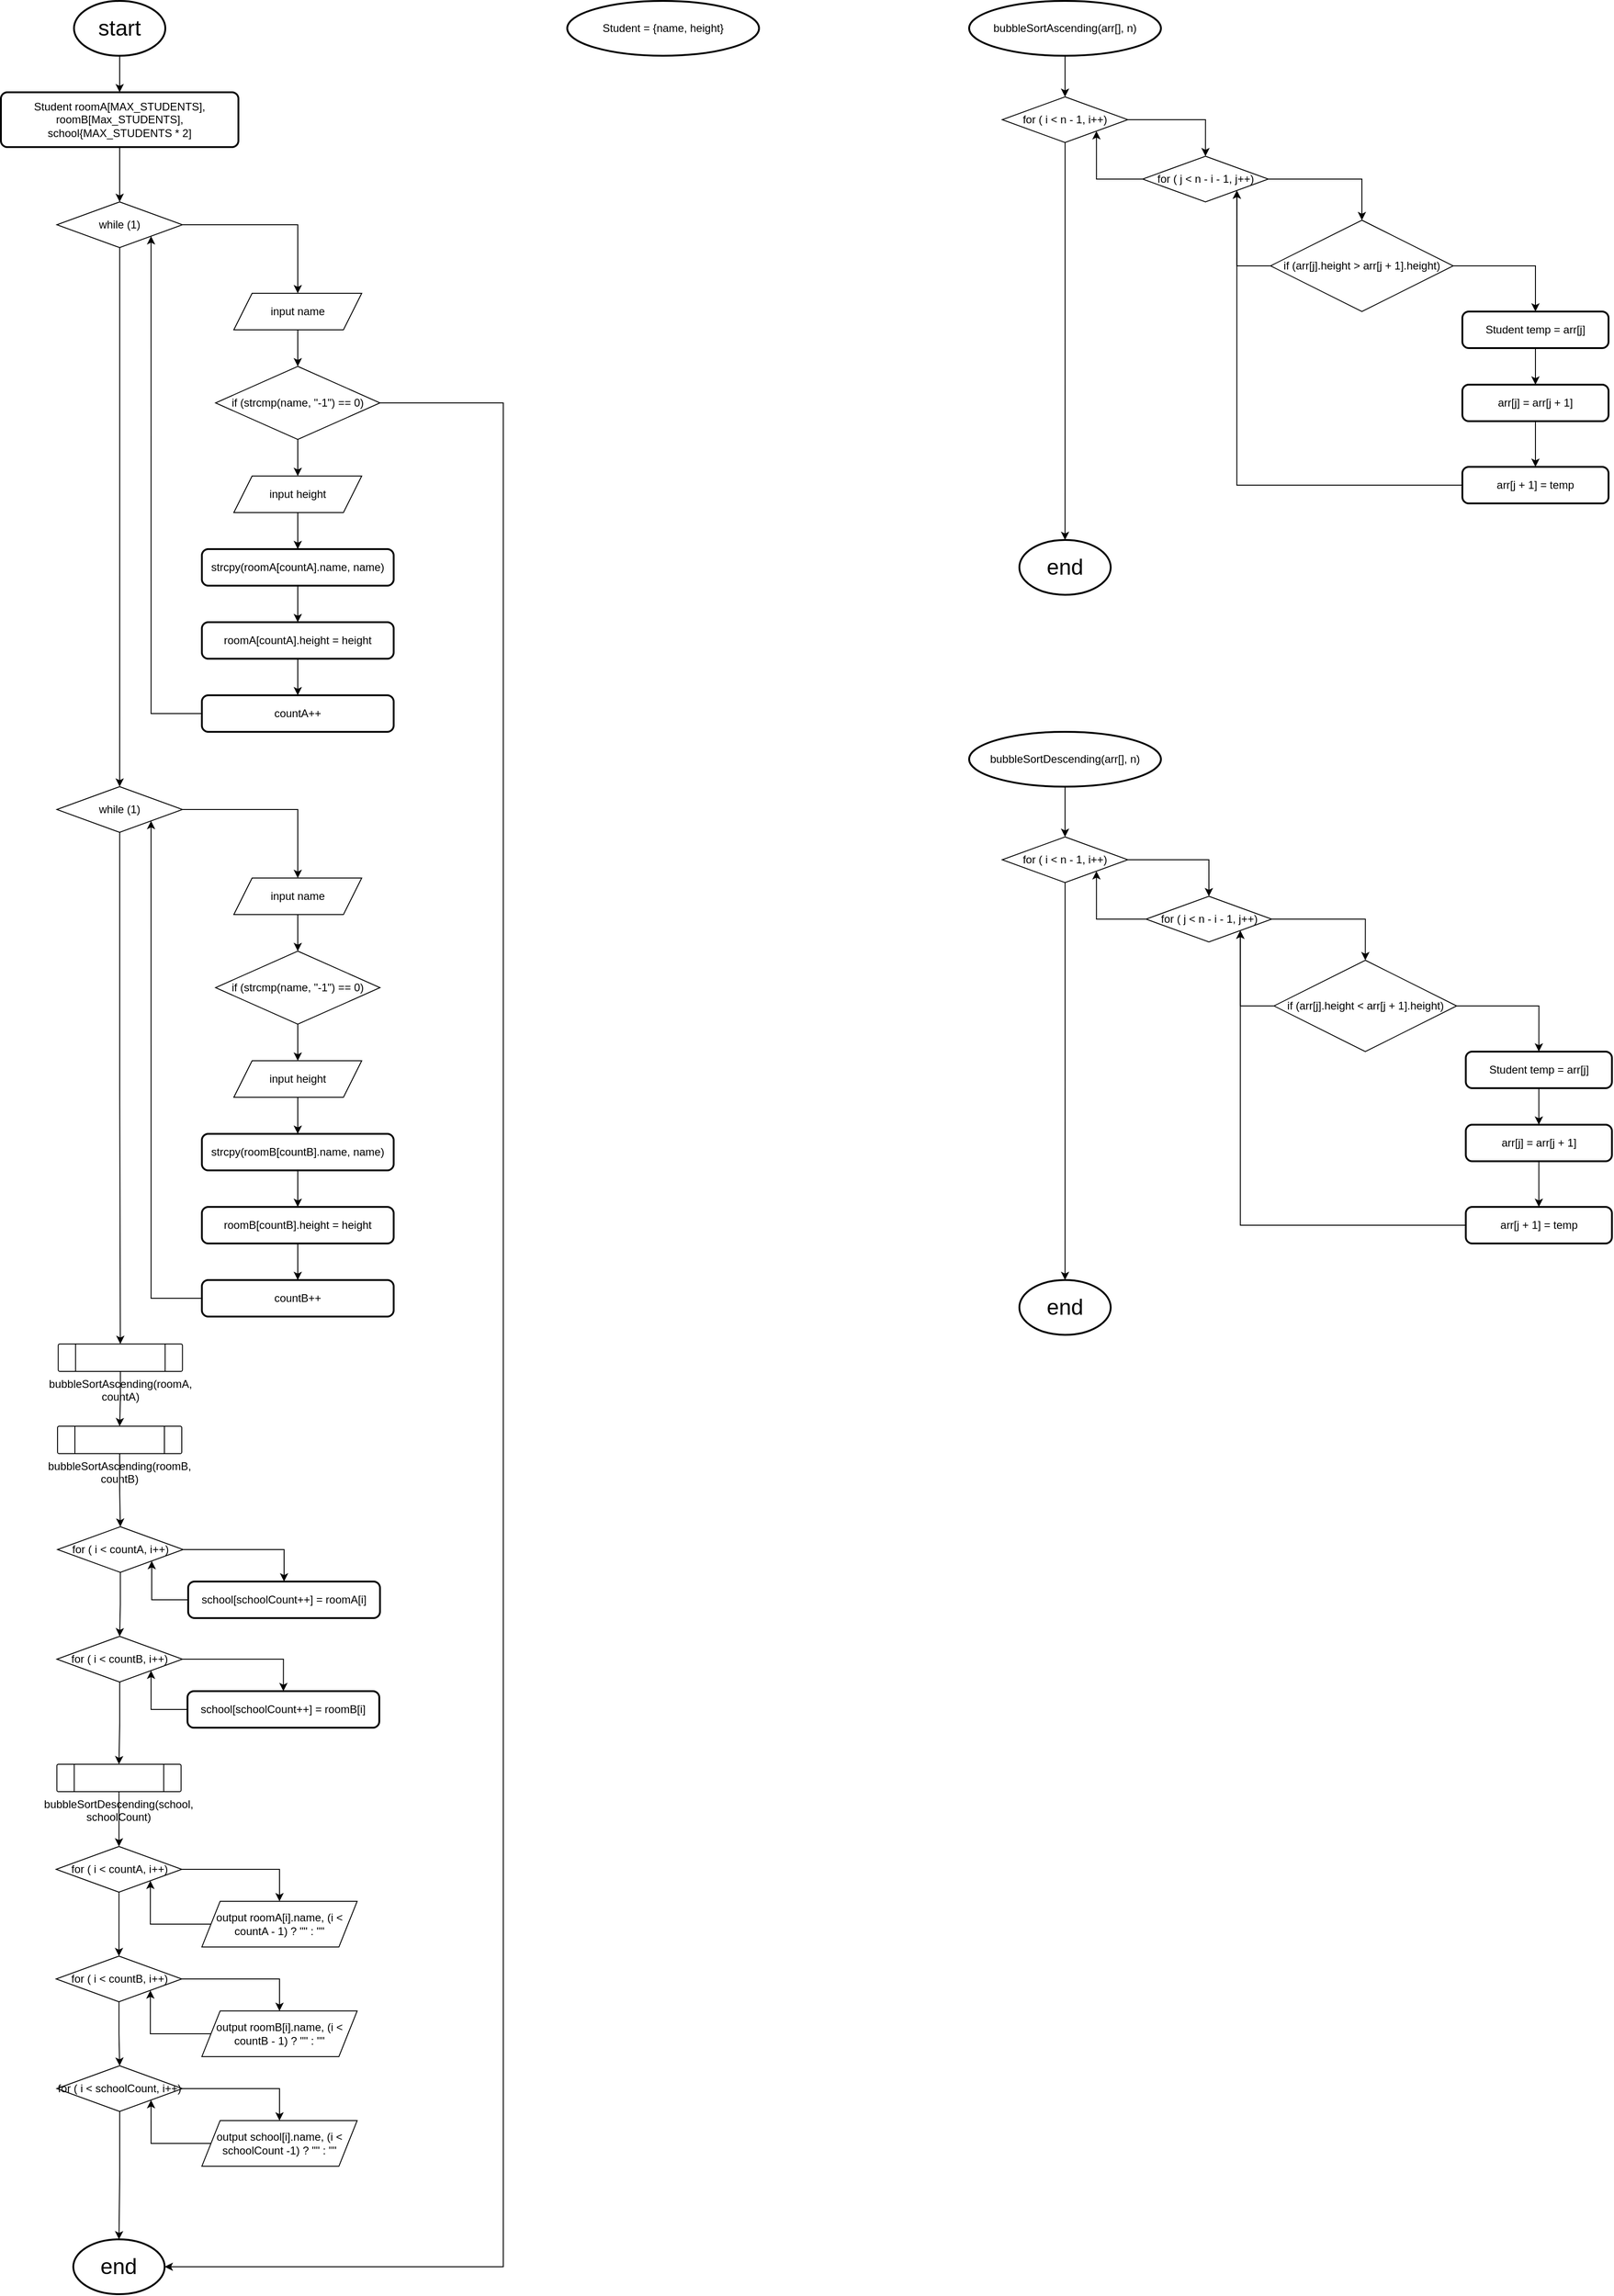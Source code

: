 <mxfile version="25.0.3">
  <diagram name="Page-1" id="e-1uOjH1ZH8L-rrDf909">
    <mxGraphModel dx="5630" dy="2487" grid="1" gridSize="10" guides="1" tooltips="1" connect="1" arrows="1" fold="1" page="1" pageScale="1" pageWidth="850" pageHeight="1100" math="0" shadow="0">
      <root>
        <mxCell id="0" />
        <mxCell id="1" parent="0" />
        <mxCell id="eVe0wjIkxOfyltBJTPAA-80" style="edgeStyle=orthogonalEdgeStyle;rounded=0;orthogonalLoop=1;jettySize=auto;html=1;entryX=0.5;entryY=0;entryDx=0;entryDy=0;" edge="1" parent="1" source="eVe0wjIkxOfyltBJTPAA-1" target="eVe0wjIkxOfyltBJTPAA-77">
          <mxGeometry relative="1" as="geometry" />
        </mxCell>
        <mxCell id="eVe0wjIkxOfyltBJTPAA-1" value="bubbleSortAscending(arr[], n)" style="strokeWidth=2;html=1;shape=mxgraph.flowchart.start_1;whiteSpace=wrap;" vertex="1" parent="1">
          <mxGeometry x="280" y="60" width="210" height="60" as="geometry" />
        </mxCell>
        <mxCell id="eVe0wjIkxOfyltBJTPAA-111" style="edgeStyle=orthogonalEdgeStyle;rounded=0;orthogonalLoop=1;jettySize=auto;html=1;entryX=0.5;entryY=0;entryDx=0;entryDy=0;" edge="1" parent="1" source="eVe0wjIkxOfyltBJTPAA-3" target="eVe0wjIkxOfyltBJTPAA-96">
          <mxGeometry relative="1" as="geometry" />
        </mxCell>
        <mxCell id="eVe0wjIkxOfyltBJTPAA-3" value="&lt;span style=&quot;text-align: left;&quot;&gt;bubbleSortDescending&lt;/span&gt;(arr[], n)" style="strokeWidth=2;html=1;shape=mxgraph.flowchart.start_1;whiteSpace=wrap;" vertex="1" parent="1">
          <mxGeometry x="280" y="860" width="210" height="60" as="geometry" />
        </mxCell>
        <mxCell id="eVe0wjIkxOfyltBJTPAA-4" value="Student = {name, height}" style="strokeWidth=2;html=1;shape=mxgraph.flowchart.start_1;whiteSpace=wrap;" vertex="1" parent="1">
          <mxGeometry x="-160" y="60" width="210" height="60" as="geometry" />
        </mxCell>
        <mxCell id="eVe0wjIkxOfyltBJTPAA-10" style="edgeStyle=orthogonalEdgeStyle;rounded=0;orthogonalLoop=1;jettySize=auto;html=1;" edge="1" parent="1" source="eVe0wjIkxOfyltBJTPAA-5" target="eVe0wjIkxOfyltBJTPAA-7">
          <mxGeometry relative="1" as="geometry" />
        </mxCell>
        <mxCell id="eVe0wjIkxOfyltBJTPAA-5" value="&lt;font style=&quot;font-size: 24px;&quot;&gt;start&lt;/font&gt;" style="strokeWidth=2;html=1;shape=mxgraph.flowchart.start_1;whiteSpace=wrap;" vertex="1" parent="1">
          <mxGeometry x="-700" y="60" width="100" height="60" as="geometry" />
        </mxCell>
        <mxCell id="eVe0wjIkxOfyltBJTPAA-6" value="&lt;font style=&quot;font-size: 24px;&quot;&gt;end&lt;/font&gt;" style="strokeWidth=2;html=1;shape=mxgraph.flowchart.start_1;whiteSpace=wrap;" vertex="1" parent="1">
          <mxGeometry x="-700.75" y="2510" width="100" height="60" as="geometry" />
        </mxCell>
        <mxCell id="eVe0wjIkxOfyltBJTPAA-11" style="edgeStyle=orthogonalEdgeStyle;rounded=0;orthogonalLoop=1;jettySize=auto;html=1;entryX=0.5;entryY=0;entryDx=0;entryDy=0;" edge="1" parent="1" source="eVe0wjIkxOfyltBJTPAA-7" target="eVe0wjIkxOfyltBJTPAA-8">
          <mxGeometry relative="1" as="geometry" />
        </mxCell>
        <mxCell id="eVe0wjIkxOfyltBJTPAA-7" value="Student roomA[MAX_STUDENTS], roomB[Max_STUDENTS], school{MAX_STUDENTS * 2]" style="rounded=1;whiteSpace=wrap;html=1;absoluteArcSize=1;arcSize=14;strokeWidth=2;" vertex="1" parent="1">
          <mxGeometry x="-780" y="160" width="260" height="60" as="geometry" />
        </mxCell>
        <mxCell id="eVe0wjIkxOfyltBJTPAA-12" style="edgeStyle=orthogonalEdgeStyle;rounded=0;orthogonalLoop=1;jettySize=auto;html=1;entryX=0.5;entryY=0;entryDx=0;entryDy=0;" edge="1" parent="1" source="eVe0wjIkxOfyltBJTPAA-8" target="eVe0wjIkxOfyltBJTPAA-9">
          <mxGeometry relative="1" as="geometry" />
        </mxCell>
        <mxCell id="eVe0wjIkxOfyltBJTPAA-39" style="edgeStyle=orthogonalEdgeStyle;rounded=0;orthogonalLoop=1;jettySize=auto;html=1;entryX=0.5;entryY=0;entryDx=0;entryDy=0;" edge="1" parent="1" source="eVe0wjIkxOfyltBJTPAA-8" target="eVe0wjIkxOfyltBJTPAA-26">
          <mxGeometry relative="1" as="geometry" />
        </mxCell>
        <mxCell id="eVe0wjIkxOfyltBJTPAA-8" value="while (1)" style="rhombus;whiteSpace=wrap;html=1;" vertex="1" parent="1">
          <mxGeometry x="-718.75" y="280" width="137.5" height="50" as="geometry" />
        </mxCell>
        <mxCell id="eVe0wjIkxOfyltBJTPAA-14" style="edgeStyle=orthogonalEdgeStyle;rounded=0;orthogonalLoop=1;jettySize=auto;html=1;entryX=0.5;entryY=0;entryDx=0;entryDy=0;" edge="1" parent="1" source="eVe0wjIkxOfyltBJTPAA-9" target="eVe0wjIkxOfyltBJTPAA-13">
          <mxGeometry relative="1" as="geometry" />
        </mxCell>
        <mxCell id="eVe0wjIkxOfyltBJTPAA-9" value="input name" style="shape=parallelogram;perimeter=parallelogramPerimeter;whiteSpace=wrap;html=1;fixedSize=1;" vertex="1" parent="1">
          <mxGeometry x="-525" y="380" width="140" height="40" as="geometry" />
        </mxCell>
        <mxCell id="eVe0wjIkxOfyltBJTPAA-16" style="edgeStyle=orthogonalEdgeStyle;rounded=0;orthogonalLoop=1;jettySize=auto;html=1;entryX=0.5;entryY=0;entryDx=0;entryDy=0;" edge="1" parent="1" source="eVe0wjIkxOfyltBJTPAA-13" target="eVe0wjIkxOfyltBJTPAA-15">
          <mxGeometry relative="1" as="geometry" />
        </mxCell>
        <mxCell id="eVe0wjIkxOfyltBJTPAA-13" value="if (strcmp(name, &quot;-1&quot;) == 0)" style="rhombus;whiteSpace=wrap;html=1;" vertex="1" parent="1">
          <mxGeometry x="-545" y="460" width="180" height="80" as="geometry" />
        </mxCell>
        <mxCell id="eVe0wjIkxOfyltBJTPAA-18" style="edgeStyle=orthogonalEdgeStyle;rounded=0;orthogonalLoop=1;jettySize=auto;html=1;entryX=0.5;entryY=0;entryDx=0;entryDy=0;" edge="1" parent="1" source="eVe0wjIkxOfyltBJTPAA-15" target="eVe0wjIkxOfyltBJTPAA-17">
          <mxGeometry relative="1" as="geometry" />
        </mxCell>
        <mxCell id="eVe0wjIkxOfyltBJTPAA-15" value="input height" style="shape=parallelogram;perimeter=parallelogramPerimeter;whiteSpace=wrap;html=1;fixedSize=1;" vertex="1" parent="1">
          <mxGeometry x="-525" y="580" width="140" height="40" as="geometry" />
        </mxCell>
        <mxCell id="eVe0wjIkxOfyltBJTPAA-21" style="edgeStyle=orthogonalEdgeStyle;rounded=0;orthogonalLoop=1;jettySize=auto;html=1;entryX=0.5;entryY=0;entryDx=0;entryDy=0;" edge="1" parent="1" source="eVe0wjIkxOfyltBJTPAA-17" target="eVe0wjIkxOfyltBJTPAA-19">
          <mxGeometry relative="1" as="geometry" />
        </mxCell>
        <mxCell id="eVe0wjIkxOfyltBJTPAA-17" value="strcpy(roomA[countA].name, name)" style="rounded=1;whiteSpace=wrap;html=1;absoluteArcSize=1;arcSize=14;strokeWidth=2;" vertex="1" parent="1">
          <mxGeometry x="-560" y="660" width="210" height="40" as="geometry" />
        </mxCell>
        <mxCell id="eVe0wjIkxOfyltBJTPAA-22" style="edgeStyle=orthogonalEdgeStyle;rounded=0;orthogonalLoop=1;jettySize=auto;html=1;entryX=0.5;entryY=0;entryDx=0;entryDy=0;" edge="1" parent="1" source="eVe0wjIkxOfyltBJTPAA-19" target="eVe0wjIkxOfyltBJTPAA-20">
          <mxGeometry relative="1" as="geometry" />
        </mxCell>
        <mxCell id="eVe0wjIkxOfyltBJTPAA-19" value="roomA[countA].height = height" style="rounded=1;whiteSpace=wrap;html=1;absoluteArcSize=1;arcSize=14;strokeWidth=2;" vertex="1" parent="1">
          <mxGeometry x="-560" y="740" width="210" height="40" as="geometry" />
        </mxCell>
        <mxCell id="eVe0wjIkxOfyltBJTPAA-23" style="edgeStyle=orthogonalEdgeStyle;rounded=0;orthogonalLoop=1;jettySize=auto;html=1;entryX=1;entryY=1;entryDx=0;entryDy=0;" edge="1" parent="1" source="eVe0wjIkxOfyltBJTPAA-20" target="eVe0wjIkxOfyltBJTPAA-8">
          <mxGeometry relative="1" as="geometry" />
        </mxCell>
        <mxCell id="eVe0wjIkxOfyltBJTPAA-20" value="countA++" style="rounded=1;whiteSpace=wrap;html=1;absoluteArcSize=1;arcSize=14;strokeWidth=2;" vertex="1" parent="1">
          <mxGeometry x="-560" y="820" width="210" height="40" as="geometry" />
        </mxCell>
        <mxCell id="eVe0wjIkxOfyltBJTPAA-24" style="edgeStyle=orthogonalEdgeStyle;rounded=0;orthogonalLoop=1;jettySize=auto;html=1;entryX=1;entryY=0.5;entryDx=0;entryDy=0;entryPerimeter=0;exitX=1;exitY=0.5;exitDx=0;exitDy=0;" edge="1" parent="1" source="eVe0wjIkxOfyltBJTPAA-13" target="eVe0wjIkxOfyltBJTPAA-6">
          <mxGeometry relative="1" as="geometry">
            <Array as="points">
              <mxPoint x="-230" y="500" />
              <mxPoint x="-230" y="2540" />
            </Array>
          </mxGeometry>
        </mxCell>
        <mxCell id="eVe0wjIkxOfyltBJTPAA-25" style="edgeStyle=orthogonalEdgeStyle;rounded=0;orthogonalLoop=1;jettySize=auto;html=1;entryX=0.5;entryY=0;entryDx=0;entryDy=0;" edge="1" parent="1" source="eVe0wjIkxOfyltBJTPAA-26" target="eVe0wjIkxOfyltBJTPAA-28">
          <mxGeometry relative="1" as="geometry" />
        </mxCell>
        <mxCell id="eVe0wjIkxOfyltBJTPAA-42" style="edgeStyle=orthogonalEdgeStyle;rounded=0;orthogonalLoop=1;jettySize=auto;html=1;entryX=0.5;entryY=0;entryDx=0;entryDy=0;" edge="1" parent="1" source="eVe0wjIkxOfyltBJTPAA-26" target="eVe0wjIkxOfyltBJTPAA-41">
          <mxGeometry relative="1" as="geometry" />
        </mxCell>
        <mxCell id="eVe0wjIkxOfyltBJTPAA-26" value="while (1)" style="rhombus;whiteSpace=wrap;html=1;" vertex="1" parent="1">
          <mxGeometry x="-718.75" y="920" width="137.5" height="50" as="geometry" />
        </mxCell>
        <mxCell id="eVe0wjIkxOfyltBJTPAA-27" style="edgeStyle=orthogonalEdgeStyle;rounded=0;orthogonalLoop=1;jettySize=auto;html=1;entryX=0.5;entryY=0;entryDx=0;entryDy=0;" edge="1" parent="1" source="eVe0wjIkxOfyltBJTPAA-28" target="eVe0wjIkxOfyltBJTPAA-30">
          <mxGeometry relative="1" as="geometry" />
        </mxCell>
        <mxCell id="eVe0wjIkxOfyltBJTPAA-28" value="input name" style="shape=parallelogram;perimeter=parallelogramPerimeter;whiteSpace=wrap;html=1;fixedSize=1;" vertex="1" parent="1">
          <mxGeometry x="-525" y="1020" width="140" height="40" as="geometry" />
        </mxCell>
        <mxCell id="eVe0wjIkxOfyltBJTPAA-29" style="edgeStyle=orthogonalEdgeStyle;rounded=0;orthogonalLoop=1;jettySize=auto;html=1;entryX=0.5;entryY=0;entryDx=0;entryDy=0;" edge="1" parent="1" source="eVe0wjIkxOfyltBJTPAA-30" target="eVe0wjIkxOfyltBJTPAA-32">
          <mxGeometry relative="1" as="geometry" />
        </mxCell>
        <mxCell id="eVe0wjIkxOfyltBJTPAA-30" value="if (strcmp(name, &quot;-1&quot;) == 0)" style="rhombus;whiteSpace=wrap;html=1;" vertex="1" parent="1">
          <mxGeometry x="-545" y="1100" width="180" height="80" as="geometry" />
        </mxCell>
        <mxCell id="eVe0wjIkxOfyltBJTPAA-31" style="edgeStyle=orthogonalEdgeStyle;rounded=0;orthogonalLoop=1;jettySize=auto;html=1;entryX=0.5;entryY=0;entryDx=0;entryDy=0;" edge="1" parent="1" source="eVe0wjIkxOfyltBJTPAA-32" target="eVe0wjIkxOfyltBJTPAA-34">
          <mxGeometry relative="1" as="geometry" />
        </mxCell>
        <mxCell id="eVe0wjIkxOfyltBJTPAA-32" value="input height" style="shape=parallelogram;perimeter=parallelogramPerimeter;whiteSpace=wrap;html=1;fixedSize=1;" vertex="1" parent="1">
          <mxGeometry x="-525" y="1220" width="140" height="40" as="geometry" />
        </mxCell>
        <mxCell id="eVe0wjIkxOfyltBJTPAA-33" style="edgeStyle=orthogonalEdgeStyle;rounded=0;orthogonalLoop=1;jettySize=auto;html=1;entryX=0.5;entryY=0;entryDx=0;entryDy=0;" edge="1" parent="1" source="eVe0wjIkxOfyltBJTPAA-34" target="eVe0wjIkxOfyltBJTPAA-36">
          <mxGeometry relative="1" as="geometry" />
        </mxCell>
        <mxCell id="eVe0wjIkxOfyltBJTPAA-34" value="strcpy(roomB[countB].name, name)" style="rounded=1;whiteSpace=wrap;html=1;absoluteArcSize=1;arcSize=14;strokeWidth=2;" vertex="1" parent="1">
          <mxGeometry x="-560" y="1300" width="210" height="40" as="geometry" />
        </mxCell>
        <mxCell id="eVe0wjIkxOfyltBJTPAA-35" style="edgeStyle=orthogonalEdgeStyle;rounded=0;orthogonalLoop=1;jettySize=auto;html=1;entryX=0.5;entryY=0;entryDx=0;entryDy=0;" edge="1" parent="1" source="eVe0wjIkxOfyltBJTPAA-36" target="eVe0wjIkxOfyltBJTPAA-38">
          <mxGeometry relative="1" as="geometry" />
        </mxCell>
        <mxCell id="eVe0wjIkxOfyltBJTPAA-36" value="roomB[countB].height = height" style="rounded=1;whiteSpace=wrap;html=1;absoluteArcSize=1;arcSize=14;strokeWidth=2;" vertex="1" parent="1">
          <mxGeometry x="-560" y="1380" width="210" height="40" as="geometry" />
        </mxCell>
        <mxCell id="eVe0wjIkxOfyltBJTPAA-37" style="edgeStyle=orthogonalEdgeStyle;rounded=0;orthogonalLoop=1;jettySize=auto;html=1;entryX=1;entryY=1;entryDx=0;entryDy=0;" edge="1" parent="1" source="eVe0wjIkxOfyltBJTPAA-38" target="eVe0wjIkxOfyltBJTPAA-26">
          <mxGeometry relative="1" as="geometry" />
        </mxCell>
        <mxCell id="eVe0wjIkxOfyltBJTPAA-38" value="countB++" style="rounded=1;whiteSpace=wrap;html=1;absoluteArcSize=1;arcSize=14;strokeWidth=2;" vertex="1" parent="1">
          <mxGeometry x="-560" y="1460" width="210" height="40" as="geometry" />
        </mxCell>
        <mxCell id="eVe0wjIkxOfyltBJTPAA-45" style="edgeStyle=orthogonalEdgeStyle;rounded=0;orthogonalLoop=1;jettySize=auto;html=1;entryX=0.5;entryY=0;entryDx=0;entryDy=0;" edge="1" parent="1" source="eVe0wjIkxOfyltBJTPAA-41" target="eVe0wjIkxOfyltBJTPAA-44">
          <mxGeometry relative="1" as="geometry" />
        </mxCell>
        <mxCell id="eVe0wjIkxOfyltBJTPAA-41" value="bubbleSortAscending(roomA, countA)" style="verticalLabelPosition=bottom;verticalAlign=top;html=1;shape=process;whiteSpace=wrap;rounded=1;size=0.14;arcSize=6;" vertex="1" parent="1">
          <mxGeometry x="-717.25" y="1530" width="136" height="30" as="geometry" />
        </mxCell>
        <mxCell id="eVe0wjIkxOfyltBJTPAA-49" style="edgeStyle=orthogonalEdgeStyle;rounded=0;orthogonalLoop=1;jettySize=auto;html=1;entryX=0.5;entryY=0;entryDx=0;entryDy=0;" edge="1" parent="1" source="eVe0wjIkxOfyltBJTPAA-44" target="eVe0wjIkxOfyltBJTPAA-47">
          <mxGeometry relative="1" as="geometry" />
        </mxCell>
        <mxCell id="eVe0wjIkxOfyltBJTPAA-44" value="bubbleSortAscending(roomB, countB)" style="verticalLabelPosition=bottom;verticalAlign=top;html=1;shape=process;whiteSpace=wrap;rounded=1;size=0.14;arcSize=6;" vertex="1" parent="1">
          <mxGeometry x="-718" y="1620" width="136" height="30" as="geometry" />
        </mxCell>
        <mxCell id="eVe0wjIkxOfyltBJTPAA-50" style="edgeStyle=orthogonalEdgeStyle;rounded=0;orthogonalLoop=1;jettySize=auto;html=1;entryX=0.5;entryY=0;entryDx=0;entryDy=0;" edge="1" parent="1" source="eVe0wjIkxOfyltBJTPAA-47" target="eVe0wjIkxOfyltBJTPAA-48">
          <mxGeometry relative="1" as="geometry" />
        </mxCell>
        <mxCell id="eVe0wjIkxOfyltBJTPAA-54" style="edgeStyle=orthogonalEdgeStyle;rounded=0;orthogonalLoop=1;jettySize=auto;html=1;entryX=0.5;entryY=0;entryDx=0;entryDy=0;" edge="1" parent="1" source="eVe0wjIkxOfyltBJTPAA-47" target="eVe0wjIkxOfyltBJTPAA-52">
          <mxGeometry relative="1" as="geometry" />
        </mxCell>
        <mxCell id="eVe0wjIkxOfyltBJTPAA-47" value="for ( i &amp;lt; countA, i++)" style="rhombus;whiteSpace=wrap;html=1;" vertex="1" parent="1">
          <mxGeometry x="-718" y="1730" width="137.5" height="50" as="geometry" />
        </mxCell>
        <mxCell id="eVe0wjIkxOfyltBJTPAA-51" style="edgeStyle=orthogonalEdgeStyle;rounded=0;orthogonalLoop=1;jettySize=auto;html=1;entryX=1;entryY=1;entryDx=0;entryDy=0;" edge="1" parent="1" source="eVe0wjIkxOfyltBJTPAA-48" target="eVe0wjIkxOfyltBJTPAA-47">
          <mxGeometry relative="1" as="geometry" />
        </mxCell>
        <mxCell id="eVe0wjIkxOfyltBJTPAA-48" value="school[schoolCount++] = roomA[i]" style="rounded=1;whiteSpace=wrap;html=1;absoluteArcSize=1;arcSize=14;strokeWidth=2;" vertex="1" parent="1">
          <mxGeometry x="-575" y="1790" width="210" height="40" as="geometry" />
        </mxCell>
        <mxCell id="eVe0wjIkxOfyltBJTPAA-55" style="edgeStyle=orthogonalEdgeStyle;rounded=0;orthogonalLoop=1;jettySize=auto;html=1;entryX=0.5;entryY=0;entryDx=0;entryDy=0;" edge="1" parent="1" source="eVe0wjIkxOfyltBJTPAA-52" target="eVe0wjIkxOfyltBJTPAA-53">
          <mxGeometry relative="1" as="geometry" />
        </mxCell>
        <mxCell id="eVe0wjIkxOfyltBJTPAA-58" style="edgeStyle=orthogonalEdgeStyle;rounded=0;orthogonalLoop=1;jettySize=auto;html=1;entryX=0.5;entryY=0;entryDx=0;entryDy=0;" edge="1" parent="1" source="eVe0wjIkxOfyltBJTPAA-52" target="eVe0wjIkxOfyltBJTPAA-57">
          <mxGeometry relative="1" as="geometry" />
        </mxCell>
        <mxCell id="eVe0wjIkxOfyltBJTPAA-52" value="for ( i &amp;lt; countB, i++)" style="rhombus;whiteSpace=wrap;html=1;" vertex="1" parent="1">
          <mxGeometry x="-718.75" y="1850" width="137.5" height="50" as="geometry" />
        </mxCell>
        <mxCell id="eVe0wjIkxOfyltBJTPAA-56" style="edgeStyle=orthogonalEdgeStyle;rounded=0;orthogonalLoop=1;jettySize=auto;html=1;entryX=1;entryY=1;entryDx=0;entryDy=0;" edge="1" parent="1" source="eVe0wjIkxOfyltBJTPAA-53" target="eVe0wjIkxOfyltBJTPAA-52">
          <mxGeometry relative="1" as="geometry" />
        </mxCell>
        <mxCell id="eVe0wjIkxOfyltBJTPAA-53" value="school[schoolCount++] = roomB[i]" style="rounded=1;whiteSpace=wrap;html=1;absoluteArcSize=1;arcSize=14;strokeWidth=2;" vertex="1" parent="1">
          <mxGeometry x="-575.75" y="1910" width="210" height="40" as="geometry" />
        </mxCell>
        <mxCell id="eVe0wjIkxOfyltBJTPAA-62" style="edgeStyle=orthogonalEdgeStyle;rounded=0;orthogonalLoop=1;jettySize=auto;html=1;entryX=0.5;entryY=0;entryDx=0;entryDy=0;" edge="1" parent="1" source="eVe0wjIkxOfyltBJTPAA-57" target="eVe0wjIkxOfyltBJTPAA-61">
          <mxGeometry relative="1" as="geometry" />
        </mxCell>
        <mxCell id="eVe0wjIkxOfyltBJTPAA-57" value="bubbleSortDescending(school, schoolCount)" style="verticalLabelPosition=bottom;verticalAlign=top;html=1;shape=process;whiteSpace=wrap;rounded=1;size=0.14;arcSize=6;" vertex="1" parent="1">
          <mxGeometry x="-718.75" y="1990" width="136" height="30" as="geometry" />
        </mxCell>
        <mxCell id="eVe0wjIkxOfyltBJTPAA-65" style="edgeStyle=orthogonalEdgeStyle;rounded=0;orthogonalLoop=1;jettySize=auto;html=1;entryX=0.5;entryY=0;entryDx=0;entryDy=0;" edge="1" parent="1" source="eVe0wjIkxOfyltBJTPAA-61" target="eVe0wjIkxOfyltBJTPAA-63">
          <mxGeometry relative="1" as="geometry" />
        </mxCell>
        <mxCell id="eVe0wjIkxOfyltBJTPAA-69" style="edgeStyle=orthogonalEdgeStyle;rounded=0;orthogonalLoop=1;jettySize=auto;html=1;entryX=0.5;entryY=0;entryDx=0;entryDy=0;" edge="1" parent="1" source="eVe0wjIkxOfyltBJTPAA-61" target="eVe0wjIkxOfyltBJTPAA-68">
          <mxGeometry relative="1" as="geometry" />
        </mxCell>
        <mxCell id="eVe0wjIkxOfyltBJTPAA-61" value="for ( i &amp;lt; countA, i++)" style="rhombus;whiteSpace=wrap;html=1;" vertex="1" parent="1">
          <mxGeometry x="-719.5" y="2080" width="137.5" height="50" as="geometry" />
        </mxCell>
        <mxCell id="eVe0wjIkxOfyltBJTPAA-66" style="edgeStyle=orthogonalEdgeStyle;rounded=0;orthogonalLoop=1;jettySize=auto;html=1;entryX=0.5;entryY=0;entryDx=0;entryDy=0;" edge="1" parent="1" source="eVe0wjIkxOfyltBJTPAA-63" target="eVe0wjIkxOfyltBJTPAA-64">
          <mxGeometry relative="1" as="geometry" />
        </mxCell>
        <mxCell id="eVe0wjIkxOfyltBJTPAA-72" style="edgeStyle=orthogonalEdgeStyle;rounded=0;orthogonalLoop=1;jettySize=auto;html=1;entryX=0.5;entryY=0;entryDx=0;entryDy=0;" edge="1" parent="1" source="eVe0wjIkxOfyltBJTPAA-63" target="eVe0wjIkxOfyltBJTPAA-71">
          <mxGeometry relative="1" as="geometry" />
        </mxCell>
        <mxCell id="eVe0wjIkxOfyltBJTPAA-63" value="for ( i &amp;lt; countB, i++)" style="rhombus;whiteSpace=wrap;html=1;" vertex="1" parent="1">
          <mxGeometry x="-719.5" y="2200" width="137.5" height="50" as="geometry" />
        </mxCell>
        <mxCell id="eVe0wjIkxOfyltBJTPAA-75" style="edgeStyle=orthogonalEdgeStyle;rounded=0;orthogonalLoop=1;jettySize=auto;html=1;entryX=0.5;entryY=0;entryDx=0;entryDy=0;" edge="1" parent="1" source="eVe0wjIkxOfyltBJTPAA-64" target="eVe0wjIkxOfyltBJTPAA-74">
          <mxGeometry relative="1" as="geometry" />
        </mxCell>
        <mxCell id="eVe0wjIkxOfyltBJTPAA-64" value="for ( i &amp;lt; schoolCount, i++)" style="rhombus;whiteSpace=wrap;html=1;" vertex="1" parent="1">
          <mxGeometry x="-718.75" y="2320" width="137.5" height="50" as="geometry" />
        </mxCell>
        <mxCell id="eVe0wjIkxOfyltBJTPAA-67" style="edgeStyle=orthogonalEdgeStyle;rounded=0;orthogonalLoop=1;jettySize=auto;html=1;entryX=0.5;entryY=0;entryDx=0;entryDy=0;entryPerimeter=0;" edge="1" parent="1" source="eVe0wjIkxOfyltBJTPAA-64" target="eVe0wjIkxOfyltBJTPAA-6">
          <mxGeometry relative="1" as="geometry" />
        </mxCell>
        <mxCell id="eVe0wjIkxOfyltBJTPAA-70" style="edgeStyle=orthogonalEdgeStyle;rounded=0;orthogonalLoop=1;jettySize=auto;html=1;entryX=1;entryY=1;entryDx=0;entryDy=0;" edge="1" parent="1" source="eVe0wjIkxOfyltBJTPAA-68" target="eVe0wjIkxOfyltBJTPAA-61">
          <mxGeometry relative="1" as="geometry" />
        </mxCell>
        <mxCell id="eVe0wjIkxOfyltBJTPAA-68" value="output roomA[i].name, (i &amp;lt; countA - 1) ? &quot;&quot; : &quot;&quot;" style="shape=parallelogram;perimeter=parallelogramPerimeter;whiteSpace=wrap;html=1;fixedSize=1;" vertex="1" parent="1">
          <mxGeometry x="-560" y="2140" width="170" height="50" as="geometry" />
        </mxCell>
        <mxCell id="eVe0wjIkxOfyltBJTPAA-73" style="edgeStyle=orthogonalEdgeStyle;rounded=0;orthogonalLoop=1;jettySize=auto;html=1;entryX=1;entryY=1;entryDx=0;entryDy=0;" edge="1" parent="1" source="eVe0wjIkxOfyltBJTPAA-71" target="eVe0wjIkxOfyltBJTPAA-63">
          <mxGeometry relative="1" as="geometry" />
        </mxCell>
        <mxCell id="eVe0wjIkxOfyltBJTPAA-71" value="output roomB[i].name, (i &amp;lt; countB - 1) ? &quot;&quot; : &quot;&quot;" style="shape=parallelogram;perimeter=parallelogramPerimeter;whiteSpace=wrap;html=1;fixedSize=1;" vertex="1" parent="1">
          <mxGeometry x="-560" y="2260" width="170" height="50" as="geometry" />
        </mxCell>
        <mxCell id="eVe0wjIkxOfyltBJTPAA-76" style="edgeStyle=orthogonalEdgeStyle;rounded=0;orthogonalLoop=1;jettySize=auto;html=1;entryX=1;entryY=1;entryDx=0;entryDy=0;" edge="1" parent="1" source="eVe0wjIkxOfyltBJTPAA-74" target="eVe0wjIkxOfyltBJTPAA-64">
          <mxGeometry relative="1" as="geometry" />
        </mxCell>
        <mxCell id="eVe0wjIkxOfyltBJTPAA-74" value="output school[i].name, (i &amp;lt; schoolCount -1) ? &quot;&quot; : &quot;&quot;" style="shape=parallelogram;perimeter=parallelogramPerimeter;whiteSpace=wrap;html=1;fixedSize=1;" vertex="1" parent="1">
          <mxGeometry x="-560" y="2380" width="170" height="50" as="geometry" />
        </mxCell>
        <mxCell id="eVe0wjIkxOfyltBJTPAA-81" style="edgeStyle=orthogonalEdgeStyle;rounded=0;orthogonalLoop=1;jettySize=auto;html=1;entryX=0.5;entryY=0;entryDx=0;entryDy=0;" edge="1" parent="1" source="eVe0wjIkxOfyltBJTPAA-77" target="eVe0wjIkxOfyltBJTPAA-78">
          <mxGeometry relative="1" as="geometry" />
        </mxCell>
        <mxCell id="eVe0wjIkxOfyltBJTPAA-77" value="for ( i &amp;lt; n - 1, i++)" style="rhombus;whiteSpace=wrap;html=1;" vertex="1" parent="1">
          <mxGeometry x="316.25" y="165" width="137.5" height="50" as="geometry" />
        </mxCell>
        <mxCell id="eVe0wjIkxOfyltBJTPAA-82" style="edgeStyle=orthogonalEdgeStyle;rounded=0;orthogonalLoop=1;jettySize=auto;html=1;entryX=0.5;entryY=0;entryDx=0;entryDy=0;" edge="1" parent="1" source="eVe0wjIkxOfyltBJTPAA-78" target="eVe0wjIkxOfyltBJTPAA-79">
          <mxGeometry relative="1" as="geometry" />
        </mxCell>
        <mxCell id="eVe0wjIkxOfyltBJTPAA-91" style="edgeStyle=orthogonalEdgeStyle;rounded=0;orthogonalLoop=1;jettySize=auto;html=1;entryX=1;entryY=1;entryDx=0;entryDy=0;" edge="1" parent="1" source="eVe0wjIkxOfyltBJTPAA-78" target="eVe0wjIkxOfyltBJTPAA-77">
          <mxGeometry relative="1" as="geometry" />
        </mxCell>
        <mxCell id="eVe0wjIkxOfyltBJTPAA-78" value="for ( j &amp;lt; n - i - 1, j++)" style="rhombus;whiteSpace=wrap;html=1;" vertex="1" parent="1">
          <mxGeometry x="470" y="230" width="137.5" height="50" as="geometry" />
        </mxCell>
        <mxCell id="eVe0wjIkxOfyltBJTPAA-86" style="edgeStyle=orthogonalEdgeStyle;rounded=0;orthogonalLoop=1;jettySize=auto;html=1;entryX=0.5;entryY=0;entryDx=0;entryDy=0;" edge="1" parent="1" source="eVe0wjIkxOfyltBJTPAA-79" target="eVe0wjIkxOfyltBJTPAA-83">
          <mxGeometry relative="1" as="geometry" />
        </mxCell>
        <mxCell id="eVe0wjIkxOfyltBJTPAA-92" style="edgeStyle=orthogonalEdgeStyle;rounded=0;orthogonalLoop=1;jettySize=auto;html=1;entryX=1;entryY=1;entryDx=0;entryDy=0;" edge="1" parent="1" source="eVe0wjIkxOfyltBJTPAA-79" target="eVe0wjIkxOfyltBJTPAA-78">
          <mxGeometry relative="1" as="geometry" />
        </mxCell>
        <mxCell id="eVe0wjIkxOfyltBJTPAA-79" value="if (arr[j].height &amp;gt; arr[j + 1].height)" style="rhombus;whiteSpace=wrap;html=1;" vertex="1" parent="1">
          <mxGeometry x="610" y="300" width="200" height="100" as="geometry" />
        </mxCell>
        <mxCell id="eVe0wjIkxOfyltBJTPAA-87" style="edgeStyle=orthogonalEdgeStyle;rounded=0;orthogonalLoop=1;jettySize=auto;html=1;entryX=0.5;entryY=0;entryDx=0;entryDy=0;" edge="1" parent="1" source="eVe0wjIkxOfyltBJTPAA-83" target="eVe0wjIkxOfyltBJTPAA-84">
          <mxGeometry relative="1" as="geometry" />
        </mxCell>
        <mxCell id="eVe0wjIkxOfyltBJTPAA-83" value="Student temp = arr[j]" style="rounded=1;whiteSpace=wrap;html=1;absoluteArcSize=1;arcSize=14;strokeWidth=2;" vertex="1" parent="1">
          <mxGeometry x="820" y="400" width="160" height="40" as="geometry" />
        </mxCell>
        <mxCell id="eVe0wjIkxOfyltBJTPAA-88" style="edgeStyle=orthogonalEdgeStyle;rounded=0;orthogonalLoop=1;jettySize=auto;html=1;entryX=0.5;entryY=0;entryDx=0;entryDy=0;" edge="1" parent="1" source="eVe0wjIkxOfyltBJTPAA-84" target="eVe0wjIkxOfyltBJTPAA-85">
          <mxGeometry relative="1" as="geometry" />
        </mxCell>
        <mxCell id="eVe0wjIkxOfyltBJTPAA-84" value="arr[j] = arr[j + 1]" style="rounded=1;whiteSpace=wrap;html=1;absoluteArcSize=1;arcSize=14;strokeWidth=2;" vertex="1" parent="1">
          <mxGeometry x="820" y="480" width="160" height="40" as="geometry" />
        </mxCell>
        <mxCell id="eVe0wjIkxOfyltBJTPAA-89" style="edgeStyle=orthogonalEdgeStyle;rounded=0;orthogonalLoop=1;jettySize=auto;html=1;entryX=1;entryY=1;entryDx=0;entryDy=0;" edge="1" parent="1" source="eVe0wjIkxOfyltBJTPAA-85" target="eVe0wjIkxOfyltBJTPAA-78">
          <mxGeometry relative="1" as="geometry" />
        </mxCell>
        <mxCell id="eVe0wjIkxOfyltBJTPAA-85" value="arr[j + 1] = temp" style="rounded=1;whiteSpace=wrap;html=1;absoluteArcSize=1;arcSize=14;strokeWidth=2;" vertex="1" parent="1">
          <mxGeometry x="820" y="570" width="160" height="40" as="geometry" />
        </mxCell>
        <mxCell id="eVe0wjIkxOfyltBJTPAA-93" value="&lt;font style=&quot;font-size: 24px;&quot;&gt;end&lt;/font&gt;" style="strokeWidth=2;html=1;shape=mxgraph.flowchart.start_1;whiteSpace=wrap;" vertex="1" parent="1">
          <mxGeometry x="335" y="650" width="100" height="60" as="geometry" />
        </mxCell>
        <mxCell id="eVe0wjIkxOfyltBJTPAA-94" style="edgeStyle=orthogonalEdgeStyle;rounded=0;orthogonalLoop=1;jettySize=auto;html=1;entryX=0.5;entryY=0;entryDx=0;entryDy=0;entryPerimeter=0;" edge="1" parent="1" source="eVe0wjIkxOfyltBJTPAA-77" target="eVe0wjIkxOfyltBJTPAA-93">
          <mxGeometry relative="1" as="geometry" />
        </mxCell>
        <mxCell id="eVe0wjIkxOfyltBJTPAA-95" style="edgeStyle=orthogonalEdgeStyle;rounded=0;orthogonalLoop=1;jettySize=auto;html=1;entryX=0.5;entryY=0;entryDx=0;entryDy=0;" edge="1" parent="1" source="eVe0wjIkxOfyltBJTPAA-96" target="eVe0wjIkxOfyltBJTPAA-99">
          <mxGeometry relative="1" as="geometry" />
        </mxCell>
        <mxCell id="eVe0wjIkxOfyltBJTPAA-96" value="for ( i &amp;lt; n - 1, i++)" style="rhombus;whiteSpace=wrap;html=1;" vertex="1" parent="1">
          <mxGeometry x="316.25" y="975" width="137.5" height="50" as="geometry" />
        </mxCell>
        <mxCell id="eVe0wjIkxOfyltBJTPAA-97" style="edgeStyle=orthogonalEdgeStyle;rounded=0;orthogonalLoop=1;jettySize=auto;html=1;entryX=0.5;entryY=0;entryDx=0;entryDy=0;" edge="1" parent="1" source="eVe0wjIkxOfyltBJTPAA-99" target="eVe0wjIkxOfyltBJTPAA-102">
          <mxGeometry relative="1" as="geometry" />
        </mxCell>
        <mxCell id="eVe0wjIkxOfyltBJTPAA-98" style="edgeStyle=orthogonalEdgeStyle;rounded=0;orthogonalLoop=1;jettySize=auto;html=1;entryX=1;entryY=1;entryDx=0;entryDy=0;" edge="1" parent="1" source="eVe0wjIkxOfyltBJTPAA-99" target="eVe0wjIkxOfyltBJTPAA-96">
          <mxGeometry relative="1" as="geometry" />
        </mxCell>
        <mxCell id="eVe0wjIkxOfyltBJTPAA-99" value="for ( j &amp;lt; n - i - 1, j++)" style="rhombus;whiteSpace=wrap;html=1;" vertex="1" parent="1">
          <mxGeometry x="473.75" y="1040" width="137.5" height="50" as="geometry" />
        </mxCell>
        <mxCell id="eVe0wjIkxOfyltBJTPAA-100" style="edgeStyle=orthogonalEdgeStyle;rounded=0;orthogonalLoop=1;jettySize=auto;html=1;entryX=0.5;entryY=0;entryDx=0;entryDy=0;" edge="1" parent="1" source="eVe0wjIkxOfyltBJTPAA-102" target="eVe0wjIkxOfyltBJTPAA-104">
          <mxGeometry relative="1" as="geometry" />
        </mxCell>
        <mxCell id="eVe0wjIkxOfyltBJTPAA-101" style="edgeStyle=orthogonalEdgeStyle;rounded=0;orthogonalLoop=1;jettySize=auto;html=1;entryX=1;entryY=1;entryDx=0;entryDy=0;" edge="1" parent="1" source="eVe0wjIkxOfyltBJTPAA-102" target="eVe0wjIkxOfyltBJTPAA-99">
          <mxGeometry relative="1" as="geometry" />
        </mxCell>
        <mxCell id="eVe0wjIkxOfyltBJTPAA-102" value="if (arr[j].height &amp;lt; arr[j + 1].height)" style="rhombus;whiteSpace=wrap;html=1;" vertex="1" parent="1">
          <mxGeometry x="613.75" y="1110" width="200" height="100" as="geometry" />
        </mxCell>
        <mxCell id="eVe0wjIkxOfyltBJTPAA-103" style="edgeStyle=orthogonalEdgeStyle;rounded=0;orthogonalLoop=1;jettySize=auto;html=1;entryX=0.5;entryY=0;entryDx=0;entryDy=0;" edge="1" parent="1" source="eVe0wjIkxOfyltBJTPAA-104" target="eVe0wjIkxOfyltBJTPAA-106">
          <mxGeometry relative="1" as="geometry" />
        </mxCell>
        <mxCell id="eVe0wjIkxOfyltBJTPAA-104" value="Student temp = arr[j]" style="rounded=1;whiteSpace=wrap;html=1;absoluteArcSize=1;arcSize=14;strokeWidth=2;" vertex="1" parent="1">
          <mxGeometry x="823.75" y="1210" width="160" height="40" as="geometry" />
        </mxCell>
        <mxCell id="eVe0wjIkxOfyltBJTPAA-105" style="edgeStyle=orthogonalEdgeStyle;rounded=0;orthogonalLoop=1;jettySize=auto;html=1;entryX=0.5;entryY=0;entryDx=0;entryDy=0;" edge="1" parent="1" source="eVe0wjIkxOfyltBJTPAA-106" target="eVe0wjIkxOfyltBJTPAA-108">
          <mxGeometry relative="1" as="geometry" />
        </mxCell>
        <mxCell id="eVe0wjIkxOfyltBJTPAA-106" value="arr[j] = arr[j + 1]" style="rounded=1;whiteSpace=wrap;html=1;absoluteArcSize=1;arcSize=14;strokeWidth=2;" vertex="1" parent="1">
          <mxGeometry x="823.75" y="1290" width="160" height="40" as="geometry" />
        </mxCell>
        <mxCell id="eVe0wjIkxOfyltBJTPAA-107" style="edgeStyle=orthogonalEdgeStyle;rounded=0;orthogonalLoop=1;jettySize=auto;html=1;entryX=1;entryY=1;entryDx=0;entryDy=0;" edge="1" parent="1" source="eVe0wjIkxOfyltBJTPAA-108" target="eVe0wjIkxOfyltBJTPAA-99">
          <mxGeometry relative="1" as="geometry" />
        </mxCell>
        <mxCell id="eVe0wjIkxOfyltBJTPAA-108" value="arr[j + 1] = temp" style="rounded=1;whiteSpace=wrap;html=1;absoluteArcSize=1;arcSize=14;strokeWidth=2;" vertex="1" parent="1">
          <mxGeometry x="823.75" y="1380" width="160" height="40" as="geometry" />
        </mxCell>
        <mxCell id="eVe0wjIkxOfyltBJTPAA-109" value="&lt;font style=&quot;font-size: 24px;&quot;&gt;end&lt;/font&gt;" style="strokeWidth=2;html=1;shape=mxgraph.flowchart.start_1;whiteSpace=wrap;" vertex="1" parent="1">
          <mxGeometry x="335" y="1460" width="100" height="60" as="geometry" />
        </mxCell>
        <mxCell id="eVe0wjIkxOfyltBJTPAA-110" style="edgeStyle=orthogonalEdgeStyle;rounded=0;orthogonalLoop=1;jettySize=auto;html=1;entryX=0.5;entryY=0;entryDx=0;entryDy=0;entryPerimeter=0;" edge="1" parent="1" source="eVe0wjIkxOfyltBJTPAA-96" target="eVe0wjIkxOfyltBJTPAA-109">
          <mxGeometry relative="1" as="geometry" />
        </mxCell>
      </root>
    </mxGraphModel>
  </diagram>
</mxfile>
